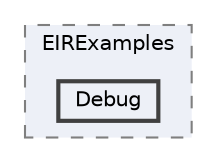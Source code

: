 digraph "Samples~/EIRExamples/Debug"
{
 // LATEX_PDF_SIZE
  bgcolor="transparent";
  edge [fontname=Helvetica,fontsize=10,labelfontname=Helvetica,labelfontsize=10];
  node [fontname=Helvetica,fontsize=10,shape=box,height=0.2,width=0.4];
  compound=true
  subgraph clusterdir_d4d07ff60be7fb4f9cc9c0e565a3ad29 {
    graph [ bgcolor="#edf0f7", pencolor="grey50", label="EIRExamples", fontname=Helvetica,fontsize=10 style="filled,dashed", URL="dir_d4d07ff60be7fb4f9cc9c0e565a3ad29.html",tooltip=""]
  dir_ded2f875a9df5883f7587c27ad1041b9 [label="Debug", fillcolor="#edf0f7", color="grey25", style="filled,bold", URL="dir_ded2f875a9df5883f7587c27ad1041b9.html",tooltip=""];
  }
}
